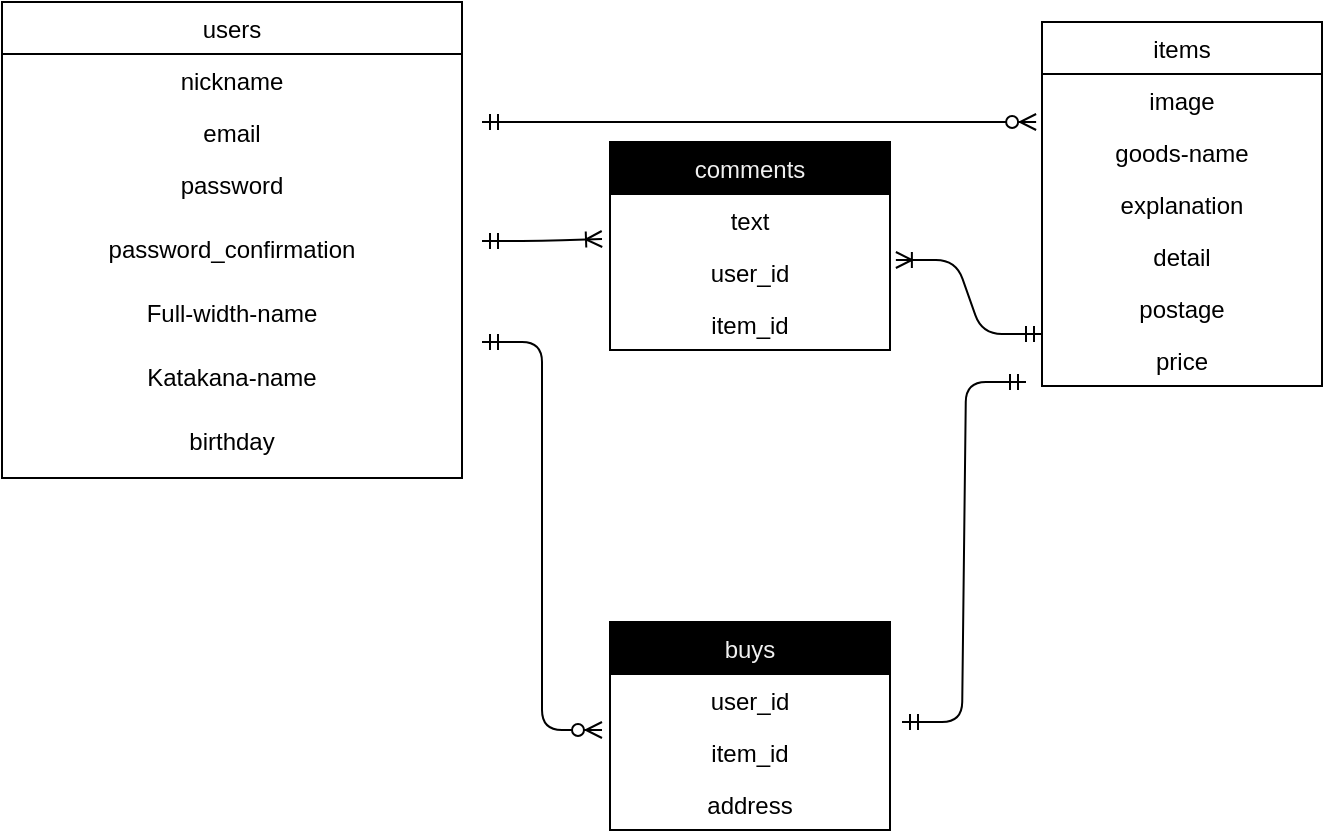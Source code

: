 <mxfile>
    <diagram id="JKsWxTHjmw4M0G6_msz1" name="ページ1">
        <mxGraphModel dx="473" dy="520" grid="1" gridSize="10" guides="1" tooltips="1" connect="1" arrows="1" fold="1" page="1" pageScale="1" pageWidth="827" pageHeight="1169" math="0" shadow="0">
            <root>
                <mxCell id="0"/>
                <mxCell id="1" parent="0"/>
                <mxCell id="3" value="users" style="swimlane;fontStyle=0;childLayout=stackLayout;horizontal=1;startSize=26;horizontalStack=0;resizeParent=1;resizeParentMax=0;resizeLast=0;collapsible=1;marginBottom=0;" vertex="1" parent="1">
                    <mxGeometry x="40" y="50" width="230" height="238" as="geometry">
                        <mxRectangle x="40" y="50" width="50" height="26" as="alternateBounds"/>
                    </mxGeometry>
                </mxCell>
                <mxCell id="4" value="nickname" style="text;strokeColor=none;fillColor=none;align=center;verticalAlign=top;spacingLeft=4;spacingRight=4;overflow=hidden;rotatable=0;points=[[0,0.5],[1,0.5]];portConstraint=eastwest;" vertex="1" parent="3">
                    <mxGeometry y="26" width="230" height="26" as="geometry"/>
                </mxCell>
                <mxCell id="5" value="email" style="text;strokeColor=none;fillColor=none;align=center;verticalAlign=top;spacingLeft=4;spacingRight=4;overflow=hidden;rotatable=0;points=[[0,0.5],[1,0.5]];portConstraint=eastwest;" vertex="1" parent="3">
                    <mxGeometry y="52" width="230" height="26" as="geometry"/>
                </mxCell>
                <mxCell id="6" value="password" style="text;strokeColor=none;fillColor=none;align=center;verticalAlign=top;spacingLeft=4;spacingRight=4;overflow=hidden;rotatable=0;points=[[0,0.5],[1,0.5]];portConstraint=eastwest;" vertex="1" parent="3">
                    <mxGeometry y="78" width="230" height="32" as="geometry"/>
                </mxCell>
                <mxCell id="10" value="password_confirmation" style="text;strokeColor=none;fillColor=none;align=center;verticalAlign=top;spacingLeft=4;spacingRight=4;overflow=hidden;rotatable=0;points=[[0,0.5],[1,0.5]];portConstraint=eastwest;" vertex="1" parent="3">
                    <mxGeometry y="110" width="230" height="32" as="geometry"/>
                </mxCell>
                <mxCell id="11" value="Full-width-name" style="text;strokeColor=none;fillColor=none;align=center;verticalAlign=top;spacingLeft=4;spacingRight=4;overflow=hidden;rotatable=0;points=[[0,0.5],[1,0.5]];portConstraint=eastwest;" vertex="1" parent="3">
                    <mxGeometry y="142" width="230" height="32" as="geometry"/>
                </mxCell>
                <mxCell id="12" value="Katakana-name" style="text;strokeColor=none;fillColor=none;align=center;verticalAlign=top;spacingLeft=4;spacingRight=4;overflow=hidden;rotatable=0;points=[[0,0.5],[1,0.5]];portConstraint=eastwest;" vertex="1" parent="3">
                    <mxGeometry y="174" width="230" height="32" as="geometry"/>
                </mxCell>
                <mxCell id="13" value="birthday" style="text;strokeColor=none;fillColor=none;align=center;verticalAlign=top;spacingLeft=4;spacingRight=4;overflow=hidden;rotatable=0;points=[[0,0.5],[1,0.5]];portConstraint=eastwest;" vertex="1" parent="3">
                    <mxGeometry y="206" width="230" height="32" as="geometry"/>
                </mxCell>
                <mxCell id="18" value="items" style="swimlane;fontStyle=0;childLayout=stackLayout;horizontal=1;startSize=26;horizontalStack=0;resizeParent=1;resizeParentMax=0;resizeLast=0;collapsible=1;marginBottom=0;labelBackgroundColor=none;align=center;" vertex="1" parent="1">
                    <mxGeometry x="560" y="60" width="140" height="182" as="geometry"/>
                </mxCell>
                <mxCell id="19" value="image" style="text;strokeColor=none;fillColor=none;align=center;verticalAlign=top;spacingLeft=4;spacingRight=4;overflow=hidden;rotatable=0;points=[[0,0.5],[1,0.5]];portConstraint=eastwest;" vertex="1" parent="18">
                    <mxGeometry y="26" width="140" height="26" as="geometry"/>
                </mxCell>
                <mxCell id="20" value="goods-name" style="text;strokeColor=none;fillColor=none;align=center;verticalAlign=top;spacingLeft=4;spacingRight=4;overflow=hidden;rotatable=0;points=[[0,0.5],[1,0.5]];portConstraint=eastwest;" vertex="1" parent="18">
                    <mxGeometry y="52" width="140" height="26" as="geometry"/>
                </mxCell>
                <mxCell id="21" value="explanation" style="text;strokeColor=none;fillColor=none;align=center;verticalAlign=top;spacingLeft=4;spacingRight=4;overflow=hidden;rotatable=0;points=[[0,0.5],[1,0.5]];portConstraint=eastwest;" vertex="1" parent="18">
                    <mxGeometry y="78" width="140" height="26" as="geometry"/>
                </mxCell>
                <mxCell id="22" value="detail" style="text;strokeColor=none;fillColor=none;align=center;verticalAlign=top;spacingLeft=4;spacingRight=4;overflow=hidden;rotatable=0;points=[[0,0.5],[1,0.5]];portConstraint=eastwest;" vertex="1" parent="18">
                    <mxGeometry y="104" width="140" height="26" as="geometry"/>
                </mxCell>
                <mxCell id="23" value="postage" style="text;strokeColor=none;fillColor=none;align=center;verticalAlign=top;spacingLeft=4;spacingRight=4;overflow=hidden;rotatable=0;points=[[0,0.5],[1,0.5]];portConstraint=eastwest;" vertex="1" parent="18">
                    <mxGeometry y="130" width="140" height="26" as="geometry"/>
                </mxCell>
                <mxCell id="24" value="price" style="text;strokeColor=none;fillColor=none;align=center;verticalAlign=top;spacingLeft=4;spacingRight=4;overflow=hidden;rotatable=0;points=[[0,0.5],[1,0.5]];portConstraint=eastwest;" vertex="1" parent="18">
                    <mxGeometry y="156" width="140" height="26" as="geometry"/>
                </mxCell>
                <mxCell id="25" value="comments" style="swimlane;fontStyle=0;childLayout=stackLayout;horizontal=1;startSize=26;horizontalStack=0;resizeParent=1;resizeParentMax=0;resizeLast=0;collapsible=1;marginBottom=0;labelBackgroundColor=none;fontColor=#F0F0F0;fillColor=#000000;align=center;" vertex="1" parent="1">
                    <mxGeometry x="344" y="120" width="140" height="104" as="geometry"/>
                </mxCell>
                <mxCell id="26" value="text" style="text;strokeColor=none;fillColor=none;align=center;verticalAlign=top;spacingLeft=4;spacingRight=4;overflow=hidden;rotatable=0;points=[[0,0.5],[1,0.5]];portConstraint=eastwest;" vertex="1" parent="25">
                    <mxGeometry y="26" width="140" height="26" as="geometry"/>
                </mxCell>
                <mxCell id="27" value="user_id" style="text;strokeColor=none;fillColor=none;align=center;verticalAlign=top;spacingLeft=4;spacingRight=4;overflow=hidden;rotatable=0;points=[[0,0.5],[1,0.5]];portConstraint=eastwest;" vertex="1" parent="25">
                    <mxGeometry y="52" width="140" height="26" as="geometry"/>
                </mxCell>
                <mxCell id="28" value="item_id" style="text;strokeColor=none;fillColor=none;align=center;verticalAlign=top;spacingLeft=4;spacingRight=4;overflow=hidden;rotatable=0;points=[[0,0.5],[1,0.5]];portConstraint=eastwest;" vertex="1" parent="25">
                    <mxGeometry y="78" width="140" height="26" as="geometry"/>
                </mxCell>
                <mxCell id="29" value="buys" style="swimlane;fontStyle=0;childLayout=stackLayout;horizontal=1;startSize=26;horizontalStack=0;resizeParent=1;resizeParentMax=0;resizeLast=0;collapsible=1;marginBottom=0;labelBackgroundColor=none;fontColor=#F0F0F0;fillColor=#000000;align=center;" vertex="1" parent="1">
                    <mxGeometry x="344" y="360" width="140" height="104" as="geometry"/>
                </mxCell>
                <mxCell id="30" value="user_id" style="text;strokeColor=none;fillColor=none;align=center;verticalAlign=top;spacingLeft=4;spacingRight=4;overflow=hidden;rotatable=0;points=[[0,0.5],[1,0.5]];portConstraint=eastwest;" vertex="1" parent="29">
                    <mxGeometry y="26" width="140" height="26" as="geometry"/>
                </mxCell>
                <mxCell id="31" value="item_id" style="text;strokeColor=none;fillColor=none;align=center;verticalAlign=top;spacingLeft=4;spacingRight=4;overflow=hidden;rotatable=0;points=[[0,0.5],[1,0.5]];portConstraint=eastwest;" vertex="1" parent="29">
                    <mxGeometry y="52" width="140" height="26" as="geometry"/>
                </mxCell>
                <mxCell id="32" value="address&#10;" style="text;strokeColor=none;fillColor=none;align=center;verticalAlign=top;spacingLeft=4;spacingRight=4;overflow=hidden;rotatable=0;points=[[0,0.5],[1,0.5]];portConstraint=eastwest;" vertex="1" parent="29">
                    <mxGeometry y="78" width="140" height="26" as="geometry"/>
                </mxCell>
                <mxCell id="34" value="" style="edgeStyle=entityRelationEdgeStyle;fontSize=12;html=1;endArrow=ERzeroToMany;startArrow=ERmandOne;fontColor=#F0F0F0;" edge="1" parent="1">
                    <mxGeometry width="100" height="100" relative="1" as="geometry">
                        <mxPoint x="280" y="220" as="sourcePoint"/>
                        <mxPoint x="340" y="414" as="targetPoint"/>
                    </mxGeometry>
                </mxCell>
                <mxCell id="65" value="" style="edgeStyle=entityRelationEdgeStyle;fontSize=12;html=1;endArrow=ERoneToMany;startArrow=ERmandOne;fontColor=#F0F0F0;" edge="1" parent="1">
                    <mxGeometry width="100" height="100" relative="1" as="geometry">
                        <mxPoint x="280" y="169.5" as="sourcePoint"/>
                        <mxPoint x="340" y="168.5" as="targetPoint"/>
                    </mxGeometry>
                </mxCell>
                <mxCell id="66" value="" style="edgeStyle=entityRelationEdgeStyle;fontSize=12;html=1;endArrow=ERoneToMany;startArrow=ERmandOne;fontColor=#F0F0F0;exitX=0;exitY=1;exitDx=0;exitDy=0;exitPerimeter=0;entryX=1.021;entryY=0.269;entryDx=0;entryDy=0;entryPerimeter=0;" edge="1" parent="1" source="23" target="27">
                    <mxGeometry width="100" height="100" relative="1" as="geometry">
                        <mxPoint x="560" y="177" as="sourcePoint"/>
                        <mxPoint x="500" y="190" as="targetPoint"/>
                    </mxGeometry>
                </mxCell>
                <mxCell id="68" value="" style="edgeStyle=entityRelationEdgeStyle;fontSize=12;html=1;endArrow=ERzeroToMany;startArrow=ERmandOne;fontColor=#F0F0F0;entryX=-0.021;entryY=0.923;entryDx=0;entryDy=0;entryPerimeter=0;" edge="1" parent="1" target="19">
                    <mxGeometry width="100" height="100" relative="1" as="geometry">
                        <mxPoint x="280" y="110" as="sourcePoint"/>
                        <mxPoint x="360" y="60" as="targetPoint"/>
                    </mxGeometry>
                </mxCell>
                <mxCell id="71" value="" style="edgeStyle=entityRelationEdgeStyle;fontSize=12;html=1;endArrow=ERmandOne;startArrow=ERmandOne;fontColor=#F0F0F0;" edge="1" parent="1">
                    <mxGeometry width="100" height="100" relative="1" as="geometry">
                        <mxPoint x="490" y="410" as="sourcePoint"/>
                        <mxPoint x="552" y="240" as="targetPoint"/>
                    </mxGeometry>
                </mxCell>
            </root>
        </mxGraphModel>
    </diagram>
</mxfile>
